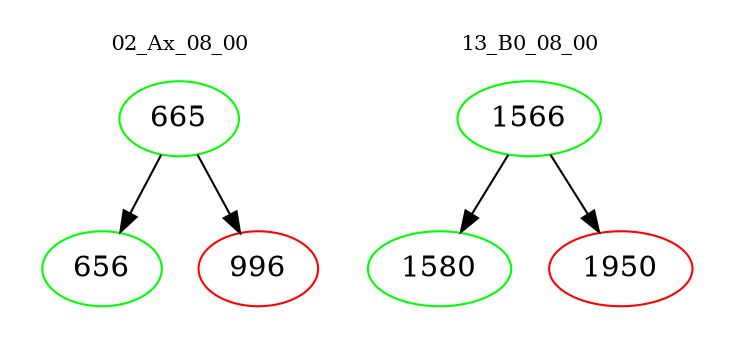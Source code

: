 digraph{
subgraph cluster_0 {
color = white
label = "02_Ax_08_00";
fontsize=10;
T0_665 [label="665", color="green"]
T0_665 -> T0_656 [color="black"]
T0_656 [label="656", color="green"]
T0_665 -> T0_996 [color="black"]
T0_996 [label="996", color="red"]
}
subgraph cluster_1 {
color = white
label = "13_B0_08_00";
fontsize=10;
T1_1566 [label="1566", color="green"]
T1_1566 -> T1_1580 [color="black"]
T1_1580 [label="1580", color="green"]
T1_1566 -> T1_1950 [color="black"]
T1_1950 [label="1950", color="red"]
}
}
